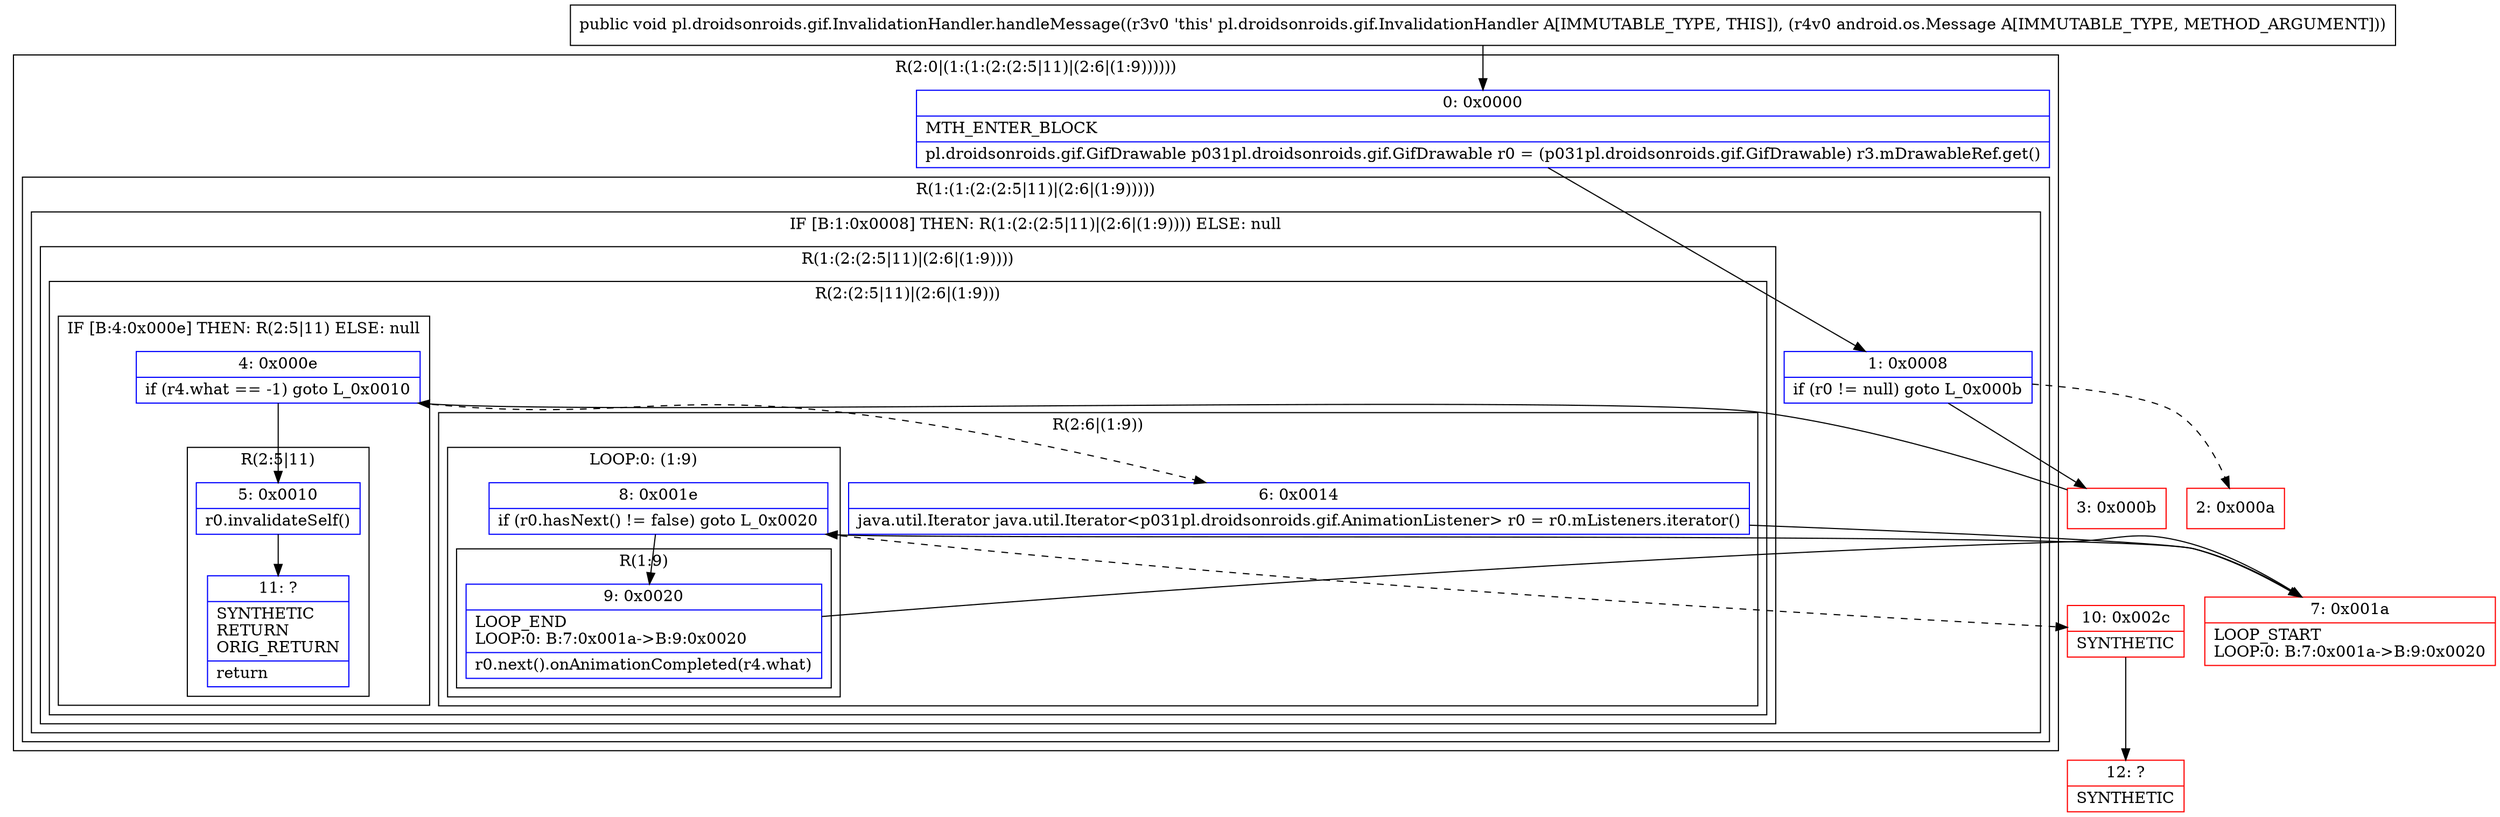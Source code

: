 digraph "CFG forpl.droidsonroids.gif.InvalidationHandler.handleMessage(Landroid\/os\/Message;)V" {
subgraph cluster_Region_2137620801 {
label = "R(2:0|(1:(1:(2:(2:5|11)|(2:6|(1:9))))))";
node [shape=record,color=blue];
Node_0 [shape=record,label="{0\:\ 0x0000|MTH_ENTER_BLOCK\l|pl.droidsonroids.gif.GifDrawable p031pl.droidsonroids.gif.GifDrawable r0 = (p031pl.droidsonroids.gif.GifDrawable) r3.mDrawableRef.get()\l}"];
subgraph cluster_Region_1726441883 {
label = "R(1:(1:(2:(2:5|11)|(2:6|(1:9)))))";
node [shape=record,color=blue];
subgraph cluster_IfRegion_1013568283 {
label = "IF [B:1:0x0008] THEN: R(1:(2:(2:5|11)|(2:6|(1:9)))) ELSE: null";
node [shape=record,color=blue];
Node_1 [shape=record,label="{1\:\ 0x0008|if (r0 != null) goto L_0x000b\l}"];
subgraph cluster_Region_1451371130 {
label = "R(1:(2:(2:5|11)|(2:6|(1:9))))";
node [shape=record,color=blue];
subgraph cluster_Region_191673747 {
label = "R(2:(2:5|11)|(2:6|(1:9)))";
node [shape=record,color=blue];
subgraph cluster_IfRegion_1493831726 {
label = "IF [B:4:0x000e] THEN: R(2:5|11) ELSE: null";
node [shape=record,color=blue];
Node_4 [shape=record,label="{4\:\ 0x000e|if (r4.what == \-1) goto L_0x0010\l}"];
subgraph cluster_Region_161849009 {
label = "R(2:5|11)";
node [shape=record,color=blue];
Node_5 [shape=record,label="{5\:\ 0x0010|r0.invalidateSelf()\l}"];
Node_11 [shape=record,label="{11\:\ ?|SYNTHETIC\lRETURN\lORIG_RETURN\l|return\l}"];
}
}
subgraph cluster_Region_101730477 {
label = "R(2:6|(1:9))";
node [shape=record,color=blue];
Node_6 [shape=record,label="{6\:\ 0x0014|java.util.Iterator java.util.Iterator\<p031pl.droidsonroids.gif.AnimationListener\> r0 = r0.mListeners.iterator()\l}"];
subgraph cluster_LoopRegion_901816999 {
label = "LOOP:0: (1:9)";
node [shape=record,color=blue];
Node_8 [shape=record,label="{8\:\ 0x001e|if (r0.hasNext() != false) goto L_0x0020\l}"];
subgraph cluster_Region_1203981839 {
label = "R(1:9)";
node [shape=record,color=blue];
Node_9 [shape=record,label="{9\:\ 0x0020|LOOP_END\lLOOP:0: B:7:0x001a\-\>B:9:0x0020\l|r0.next().onAnimationCompleted(r4.what)\l}"];
}
}
}
}
}
}
}
}
Node_2 [shape=record,color=red,label="{2\:\ 0x000a}"];
Node_3 [shape=record,color=red,label="{3\:\ 0x000b}"];
Node_7 [shape=record,color=red,label="{7\:\ 0x001a|LOOP_START\lLOOP:0: B:7:0x001a\-\>B:9:0x0020\l}"];
Node_10 [shape=record,color=red,label="{10\:\ 0x002c|SYNTHETIC\l}"];
Node_12 [shape=record,color=red,label="{12\:\ ?|SYNTHETIC\l}"];
MethodNode[shape=record,label="{public void pl.droidsonroids.gif.InvalidationHandler.handleMessage((r3v0 'this' pl.droidsonroids.gif.InvalidationHandler A[IMMUTABLE_TYPE, THIS]), (r4v0 android.os.Message A[IMMUTABLE_TYPE, METHOD_ARGUMENT])) }"];
MethodNode -> Node_0;
Node_0 -> Node_1;
Node_1 -> Node_2[style=dashed];
Node_1 -> Node_3;
Node_4 -> Node_5;
Node_4 -> Node_6[style=dashed];
Node_5 -> Node_11;
Node_6 -> Node_7;
Node_8 -> Node_9;
Node_8 -> Node_10[style=dashed];
Node_9 -> Node_7;
Node_3 -> Node_4;
Node_7 -> Node_8;
Node_10 -> Node_12;
}

